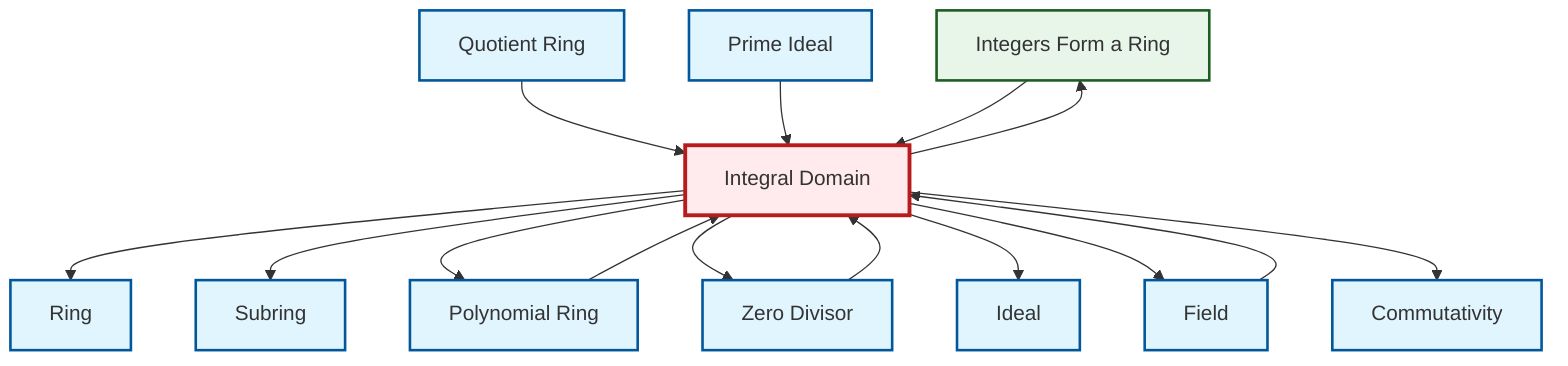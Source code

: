 graph TD
    classDef definition fill:#e1f5fe,stroke:#01579b,stroke-width:2px
    classDef theorem fill:#f3e5f5,stroke:#4a148c,stroke-width:2px
    classDef axiom fill:#fff3e0,stroke:#e65100,stroke-width:2px
    classDef example fill:#e8f5e9,stroke:#1b5e20,stroke-width:2px
    classDef current fill:#ffebee,stroke:#b71c1c,stroke-width:3px
    def-commutativity["Commutativity"]:::definition
    def-ideal["Ideal"]:::definition
    def-subring["Subring"]:::definition
    def-ring["Ring"]:::definition
    ex-integers-ring["Integers Form a Ring"]:::example
    def-quotient-ring["Quotient Ring"]:::definition
    def-integral-domain["Integral Domain"]:::definition
    def-polynomial-ring["Polynomial Ring"]:::definition
    def-prime-ideal["Prime Ideal"]:::definition
    def-zero-divisor["Zero Divisor"]:::definition
    def-field["Field"]:::definition
    def-integral-domain --> def-ring
    def-integral-domain --> def-subring
    def-integral-domain --> def-polynomial-ring
    def-integral-domain --> def-zero-divisor
    def-quotient-ring --> def-integral-domain
    def-prime-ideal --> def-integral-domain
    def-integral-domain --> def-ideal
    def-integral-domain --> def-field
    def-integral-domain --> def-commutativity
    def-zero-divisor --> def-integral-domain
    ex-integers-ring --> def-integral-domain
    def-polynomial-ring --> def-integral-domain
    def-field --> def-integral-domain
    def-integral-domain --> ex-integers-ring
    class def-integral-domain current